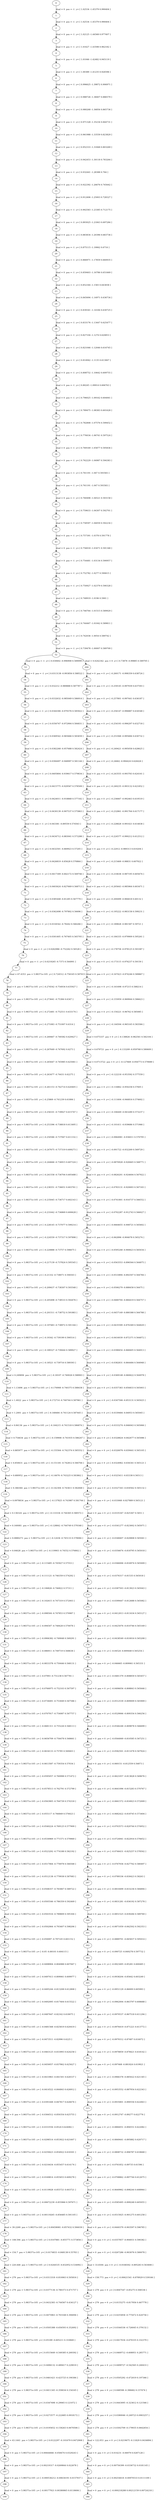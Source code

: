 digraph G {
0;
1;
2;
3;
4;
5;
6;
7;
8;
9;
10;
11;
12;
13;
14;
15;
16;
17;
18;
19;
20;
21;
22;
23;
24;
25;
26;
27;
28;
29;
30;
31;
32;
33;
34;
35;
36;
37;
38;
39;
40;
41;
42;
43;
44;
45;
46;
47;
48;
49;
50;
51;
52;
53;
54;
55;
56;
57;
58;
59;
60;
61;
62;
63;
64;
65;
66;
67;
68;
69;
70;
71;
72;
73;
74;
75;
76;
77;
78;
79;
80;
81;
82;
83;
84;
85;
86;
87;
88;
89;
90;
91;
92;
93;
94;
95;
96;
97;
98;
99;
100;
101;
102;
103;
104;
105;
106;
107;
108;
109;
110;
111;
112;
113;
114;
115;
116;
117;
118;
119;
120;
121;
122;
123;
124;
125;
126;
127;
128;
129;
130;
131;
132;
133;
134;
135;
136;
137;
138;
139;
140;
141;
142;
143;
144;
145;
146;
147;
148;
149;
150;
151;
152;
153;
154;
155;
156;
157;
158;
159;
160;
161;
162;
163;
164;
165;
166;
167;
168;
169;
170;
171;
172;
173;
174;
175;
176;
177;
178;
179;
180;
181;
182;
183;
184;
185;
186;
187;
188;
189;
190;
191;
192;
193;
194;
195;
196;
197;
198;
199;
200;
201;
202;
203;
204;
205;
206;
207;
208;
209;
210;
211;
212;
213;
214;
215;
216;
217;
218;
219;
220;
221;
222;
223;
224;
225;
226;
227;
228;
229;
230;
231;
232;
233;
234;
235;
236;
237;
238;
239;
240;
241;
242;
243;
244;
245;
246;
247;
248;
249;
250;
251;
252;
253;
254;
255;
256;
257;
258;
259;
260;
261;
262;
263;
264;
265;
266;
267;
268;
269;
270;
271;
272;
273;
274;
275;
276;
277;
278;
279;
280;
281;
282;
283;
284;
285;
286;
287;
288;
289;
290;
291;
292;
293;
294;
295;
296;
297;
298;
299;
300;
301;
302;
303;
304;
305;
306;
307;
308;
309;
310;
311;
312;
313;
314;
315;
316;
317;
318;
319;
320;
321;
322;
323;
324;
325;
326;
327;
328;
329;
330;
331;
332;
333;
334;
335;
336;
337;
338;
339;
340;
341;
342;
343;
344;
345;
346;
0->1 [label="dual = 0  pos = -1  y= [ 1.02534 -1.45379 0.990404 ]"];
1->2 [label="dual = 0  pos = -1  y= [ 1.02534 -1.45379 0.990404 ]"];
2->3 [label="dual = 0  pos = -1  y= [ 1.02125 -1.44568 0.977407 ]"];
3->4 [label="dual = 0  pos = -1  y= [ 1.01627 -1.43598 0.962182 ]"];
4->5 [label="dual = 0  pos = -1  y= [ 1.01046 -1.42482 0.945119 ]"];
5->6 [label="dual = 0  pos = -1  y= [ 1.00389 -1.41235 0.926596 ]"];
6->7 [label="dual = 0  pos = -1  y= [ 0.996625 -1.39872 0.906971 ]"];
7->8 [label="dual = 0  pos = -1  y= [ 0.988726 -1.38407 0.886579 ]"];
8->9 [label="dual = 0  pos = -1  y= [ 0.980268 -1.36856 0.865736 ]"];
9->10 [label="dual = 0  pos = -1  y= [ 0.971328 -1.35234 0.844731 ]"];
10->11 [label="dual = 0  pos = -1  y= [ 0.961988 -1.33559 0.823829 ]"];
11->12 [label="dual = 0  pos = -1  y= [ 0.952333 -1.31848 0.803269 ]"];
12->13 [label="dual = 0  pos = -1  y= [ 0.942453 -1.30118 0.783264 ]"];
13->14 [label="dual = 0  pos = -1  y= [ 0.932441 -1.28388 0.764 ]"];
14->15 [label="dual = 0  pos = -1  y= [ 0.922392 -1.26676 0.745642 ]"];
15->16 [label="dual = 0  pos = -1  y= [ 0.912406 -1.25003 0.728327 ]"];
16->17 [label="dual = 0  pos = -1  y= [ 0.902583 -1.23385 0.712175 ]"];
17->18 [label="dual = 0  pos = -1  y= [ 0.893025 -1.21843 0.697284 ]"];
18->19 [label="dual = 0  pos = -1  y= [ 0.883834 -1.20396 0.683736 ]"];
19->20 [label="dual = 0  pos = -1  y= [ 0.875115 -1.19062 0.6716 ]"];
20->21 [label="dual = 0  pos = -1  y= [ 0.866971 -1.17859 0.660935 ]"];
21->22 [label="dual = 0  pos = -1  y= [ 0.859403 -1.16786 0.651669 ]"];
22->23 [label="dual = 0  pos = -1  y= [ 0.852344 -1.1583 0.643658 ]"];
23->24 [label="dual = 0  pos = -1  y= [ 0.845694 -1.14971 0.636734 ]"];
24->25 [label="dual = 0  pos = -1  y= [ 0.839341 -1.14184 0.630725 ]"];
25->26 [label="dual = 0  pos = -1  y= [ 0.833176 -1.13447 0.625477 ]"];
26->27 [label="dual = 0  pos = -1  y= [ 0.827104 -1.1274 0.620853 ]"];
27->28 [label="dual = 0  pos = -1  y= [ 0.821046 -1.12046 0.616745 ]"];
28->29 [label="dual = 0  pos = -1  y= [ 0.814942 -1.1135 0.613067 ]"];
29->30 [label="dual = 0  pos = -1  y= [ 0.808752 -1.10642 0.609755 ]"];
30->31 [label="dual = 0  pos = -1  y= [ 0.80245 -1.09914 0.606763 ]"];
31->32 [label="dual = 0  pos = -1  y= [ 0.796025 -1.09162 0.604061 ]"];
32->33 [label="dual = 0  pos = -1  y= [ 0.789475 -1.08383 0.601628 ]"];
33->34 [label="dual = 0  pos = -1  y= [ 0.782808 -1.07576 0.599452 ]"];
34->35 [label="dual = 0  pos = -1  y= [ 0.776034 -1.06741 0.597524 ]"];
35->36 [label="dual = 0  pos = -1  y= [ 0.769169 -1.05877 0.595836 ]"];
36->37 [label="dual = 0  pos = -1  y= [ 0.762229 -1.04987 0.594383 ]"];
37->38 [label="dual = 0  pos = -1  y= [ 0.761191 -1.047 0.593583 ]"];
38->39 [label="dual = 0  pos = -1  y= [ 0.761191 -1.047 0.593583 ]"];
39->40 [label="dual = 0  pos = -1  y= [ 0.760498 -1.04521 0.593158 ]"];
40->41 [label="dual = 0  pos = -1  y= [ 0.759633 -1.04307 0.592701 ]"];
41->42 [label="dual = 0  pos = -1  y= [ 0.758597 -1.04059 0.592234 ]"];
42->43 [label="dual = 0  pos = -1  y= [ 0.757391 -1.0378 0.591778 ]"];
43->44 [label="dual = 0  pos = -1  y= [ 0.756018 -1.03471 0.591348 ]"];
44->45 [label="dual = 0  pos = -1  y= [ 0.754481 -1.03134 0.590957 ]"];
45->46 [label="dual = 0  pos = -1  y= [ 0.752782 -1.0277 0.590615 ]"];
46->47 [label="dual = 0  pos = -1  y= [ 0.750927 -1.02379 0.590328 ]"];
47->48 [label="dual = 0  pos = -1  y= [ 0.748919 -1.0196 0.5901 ]"];
48->49 [label="dual = 0  pos = -1  y= [ 0.746764 -1.01515 0.589929 ]"];
49->50 [label="dual = 0  pos = -1  y= [ 0.744467 -1.01042 0.589811 ]"];
50->51 [label="dual = 0  pos = -1  y= [ 0.742036 -1.0054 0.589742 ]"];
51->52 [label="dual = 0  pos = -1  y= [ 0.739478 -1.00007 0.589709 ]"];
52->53 [label="dual = 0  pos = -1  y= [ 0.030602 -0.996908 0.589099 ]"];
53->54 [label="dual = 0  pos = -1  y= [ 0.0313138 -0.993856 0.588522 ]"];
54->55 [label="dual = 0  pos = -1  y= [ 0.032212 -0.989888 0.587787 ]"];
55->56 [label="dual = 0  pos = -1  y= [ 0.0332632 -0.985049 0.586914 ]"];
56->57 [label="dual = 0  pos = -1  y= [ 0.0344306 -0.979376 0.585922 ]"];
57->58 [label="dual = 0  pos = -1  y= [ 0.0356747 -0.972904 0.584831 ]"];
58->59 [label="dual = 0  pos = -1  y= [ 0.0369542 -0.965666 0.583659 ]"];
59->60 [label="dual = 0  pos = -1  y= [ 0.0382268 -0.957688 0.582424 ]"];
60->61 [label="dual = 0  pos = -1  y= [ 0.0394497 -0.948997 0.581144 ]"];
61->62 [label="dual = 0  pos = -1  y= [ 0.0405804 -0.939617 0.579834 ]"];
62->63 [label="dual = 0  pos = -1  y= [ 0.0415775 -0.929567 0.578509 ]"];
63->64 [label="dual = 0  pos = -1  y= [ 0.0424011 -0.918868 0.577182 ]"];
64->65 [label="dual = 0  pos = -1  y= [ 0.0430139 -0.907537 0.575863 ]"];
65->66 [label="dual = 0  pos = -1  y= [ 0.043381 -0.89559 0.574563 ]"];
66->67 [label="dual = 0  pos = -1  y= [ 0.0434712 -0.883041 0.573288 ]"];
67->68 [label="dual = 0  pos = -1  y= [ 0.0432501 -0.869923 0.57205 ]"];
68->69 [label="dual = 0  pos = -1  y= [ 0.0426819 -0.85628 0.570864 ]"];
69->70 [label="dual = 0  pos = -1  y= [ 0.0417309 -0.842172 0.569746 ]"];
70->71 [label="dual = 0  pos = -1  y= [ 0.0403624 -0.827669 0.568713 ]"];
71->72 [label="dual = 0  pos = -1  y= [ 0.0385448 -0.81285 0.567779 ]"];
72->73 [label="dual = 0  pos = -1  y= [ 0.0362498 -0.797802 0.56696 ]"];
73->74 [label="dual = 0  pos = -1  y= [ 0.0334542 -0.78262 0.566266 ]"];
74->75 [label="dual = 0  pos = -1  y= [ 0.0301405 -0.767405 0.565705 ]"];
75->76 [label="dual = 0  pos = -1  y= [ 0.0262986 -0.752262 0.56528 ]"];
76->77 [label="dual = 0  pos = -1  y= [ 0.0219265 -0.7373 0.564991 ]"];
77->78 [label="dual = 67.4353  pos = 5.98371e-105  y= [ 0.724512 -0.756165 0.587015 ]"];
78->79 [label="dual = 0  pos = 5.98371e-105  y= [ -0.274542 -0.754934 0.635927 ]"];
79->80 [label="dual = 0  pos = 5.98371e-105  y= [ -0.273641 -0.75384 0.6347 ]"];
80->81 [label="dual = 0  pos = 5.98371e-105  y= [ -0.272481 -0.752511 0.633174 ]"];
81->82 [label="dual = 0  pos = 5.98371e-105  y= [ -0.271083 -0.751007 0.6314 ]"];
82->83 [label="dual = 0  pos = 5.98371e-105  y= [ -0.269467 -0.749382 0.629427 ]"];
83->84 [label="dual = 0  pos = 5.98371e-105  y= [ -0.267649 -0.747692 0.6273 ]"];
84->85 [label="dual = 0  pos = 5.98371e-105  y= [ -0.265647 -0.745985 0.625061 ]"];
85->86 [label="dual = 0  pos = 5.98371e-105  y= [ -0.263477 -0.74431 0.62275 ]"];
86->87 [label="dual = 0  pos = 5.98371e-105  y= [ -0.261153 -0.742714 0.620405 ]"];
87->88 [label="dual = 0  pos = 5.98371e-105  y= [ -0.25869 -0.741239 0.61806 ]"];
88->89 [label="dual = 0  pos = 5.98371e-105  y= [ -0.256101 -0.739927 0.615747 ]"];
89->90 [label="dual = 0  pos = 5.98371e-105  y= [ -0.253396 -0.738818 0.613495 ]"];
90->91 [label="dual = 0  pos = 5.98371e-105  y= [ -0.250586 -0.737947 0.611332 ]"];
91->92 [label="dual = 0  pos = 5.98371e-105  y= [ -0.247675 -0.737319 0.609273 ]"];
92->93 [label="dual = 0  pos = 5.98371e-105  y= [ -0.244666 -0.736915 0.607324 ]"];
93->94 [label="dual = 0  pos = 5.98371e-105  y= [ -0.241558 -0.736704 0.605488 ]"];
94->95 [label="dual = 0  pos = 5.98371e-105  y= [ -0.238351 -0.736651 0.603761 ]"];
95->96 [label="dual = 0  pos = 5.98371e-105  y= [ -0.235045 -0.736717 0.602143 ]"];
96->97 [label="dual = 0  pos = 5.98371e-105  y= [ -0.231642 -0.736869 0.600628 ]"];
97->98 [label="dual = 0  pos = 5.98371e-105  y= [ -0.228145 -0.737077 0.599214 ]"];
98->99 [label="dual = 0  pos = 5.98371e-105  y= [ -0.224559 -0.737317 0.597898 ]"];
99->100 [label="dual = 0  pos = 5.98371e-105  y= [ -0.220888 -0.73757 0.596675 ]"];
100->101 [label="dual = 0  pos = 5.98371e-105  y= [ -0.217139 -0.737824 0.595545 ]"];
101->102 [label="dual = 0  pos = 5.98371e-105  y= [ -0.21332 -0.738071 0.594503 ]"];
102->103 [label="dual = 0  pos = 5.98371e-105  y= [ -0.209437 -0.738307 0.593548 ]"];
103->104 [label="dual = 0  pos = 5.98371e-105  y= [ -0.205498 -0.738533 0.592676 ]"];
104->105 [label="dual = 0  pos = 5.98371e-105  y= [ -0.201511 -0.738752 0.591883 ]"];
105->106 [label="dual = 0  pos = 5.98371e-105  y= [ -0.197483 -0.738972 0.591164 ]"];
106->107 [label="dual = 0  pos = 5.98371e-105  y= [ -0.19342 -0.739199 0.590514 ]"];
107->108 [label="dual = 0  pos = 5.98371e-105  y= [ -0.189327 -0.739444 0.589927 ]"];
108->109 [label="dual = 0  pos = 5.98371e-105  y= [ -0.18521 -0.739716 0.589393 ]"];
109->110 [label="dual = 0.249694  pos = 5.98371e-105  y= [ -0.18107 -0.740026 0.588903 ]"];
110->111 [label="dual = 1.13496  pos = 5.98371e-105  y= [ -0.176908 -0.740375 0.588438 ]"];
111->112 [label="dual = 1.4022  pos = 5.98371e-105  y= [ -0.172714 -0.740744 0.587961 ]"];
112->113 [label="dual = 1.2001  pos = 5.98371e-105  y= [ -0.168484 -0.741124 0.587445 ]"];
113->114 [label="dual = 0.84136  pos = 5.98371e-105  y= [ -0.164215 -0.741518 0.586874 ]"];
114->115 [label="dual = 0.754634  pos = 5.98371e-105  y= [ -0.159908 -0.741935 0.586247 ]"];
115->116 [label="dual = 0.885977  pos = 5.98371e-105  y= [ -0.155564 -0.742374 0.585552 ]"];
116->117 [label="dual = 0.850631  pos = 5.98371e-105  y= [ -0.151181 -0.742812 0.584764 ]"];
117->118 [label="dual = 0.680952  pos = 5.98371e-105  y= [ -0.14676 -0.743225 0.583862 ]"];
118->119 [label="dual = 0.366364  pos = 5.98371e-105  y= [ -0.142304 -0.743611 0.582848 ]"];
119->120 [label="dual = 0.0978834  pos = 5.98371e-105  y= [ -0.137825 -0.743987 0.581744 ]"];
120->121 [label="dual = 0.136324  pos = 5.98371e-105  y= [ -0.133334 -0.744365 0.580572 ]"];
121->122 [label="dual = 0.160081  pos = 5.98371e-105  y= [ -0.128842 -0.744749 0.579348 ]"];
122->123 [label="dual = 0.0880273  pos = 5.98371e-105  y= [ -0.12436 -0.745133 0.578084 ]"];
123->124 [label="dual = 0.04628  pos = 5.98371e-105  y= [ -0.119903 -0.74552 0.576802 ]"];
124->125 [label="dual = 0  pos = 5.98371e-105  y= [ -0.115485 -0.745927 0.57553 ]"];
125->126 [label="dual = 0  pos = 5.98371e-105  y= [ -0.111121 -0.746359 0.574292 ]"];
126->127 [label="dual = 0  pos = 5.98371e-105  y= [ -0.106826 -0.746822 0.57311 ]"];
127->128 [label="dual = 0  pos = 5.98371e-105  y= [ -0.102615 -0.747319 0.572003 ]"];
128->129 [label="dual = 0  pos = 5.98371e-105  y= [ -0.098504 -0.747853 0.570987 ]"];
129->130 [label="dual = 0  pos = 5.98371e-105  y= [ -0.094507 -0.748428 0.570078 ]"];
130->131 [label="dual = 0  pos = 5.98371e-105  y= [ -0.0906382 -0.749048 0.569291 ]"];
131->132 [label="dual = 0  pos = 5.98371e-105  y= [ -0.086911 -0.749719 0.568638 ]"];
132->133 [label="dual = 0  pos = 5.98371e-105  y= [ -0.0833378 -0.750446 0.568131 ]"];
133->134 [label="dual = 0  pos = 5.98371e-105  y= [ -0.07993 -0.751238 0.567781 ]"];
134->135 [label="dual = 0  pos = 5.98371e-105  y= [ -0.0766975 -0.752103 0.567597 ]"];
135->136 [label="dual = 0  pos = 5.98371e-105  y= [ -0.0736491 -0.753049 0.567586 ]"];
136->137 [label="dual = 0  pos = 5.98371e-105  y= [ -0.0707917 -0.754087 0.567757 ]"];
137->138 [label="dual = 0  pos = 5.98371e-105  y= [ -0.0681311 -0.755226 0.568113 ]"];
138->139 [label="dual = 0  pos = 5.98371e-105  y= [ -0.0656709 -0.756478 0.568661 ]"];
139->140 [label="dual = 0  pos = 5.98371e-105  y= [ -0.0634133 -0.75785 0.569403 ]"];
140->141 [label="dual = 0  pos = 5.98371e-105  y= [ -0.0613587 -0.759354 0.57034 ]"];
141->142 [label="dual = 0  pos = 5.98371e-105  y= [ -0.0595057 -0.760998 0.571472 ]"];
142->143 [label="dual = 0  pos = 5.98371e-105  y= [ -0.0578513 -0.762791 0.572799 ]"];
143->144 [label="dual = 0  pos = 5.98371e-105  y= [ -0.0563905 -0.764739 0.574318 ]"];
144->145 [label="dual = 0  pos = 5.98371e-105  y= [ -0.055117 -0.766849 0.576023 ]"];
145->146 [label="dual = 0  pos = 5.98371e-105  y= [ -0.0540224 -0.769125 0.577909 ]"];
146->147 [label="dual = 0  pos = 5.98371e-105  y= [ -0.0530969 -0.771571 0.579969 ]"];
147->148 [label="dual = 0  pos = 5.98371e-105  y= [ -0.0523292 -0.774188 0.582192 ]"];
148->149 [label="dual = 0  pos = 5.98371e-105  y= [ -0.0517064 -0.776978 0.584568 ]"];
149->150 [label="dual = 0  pos = 5.98371e-105  y= [ -0.0512138 -0.779938 0.587083 ]"];
150->151 [label="dual = 0  pos = 5.98371e-105  y= [ -0.0508357 -0.783067 0.589722 ]"];
151->152 [label="dual = 0  pos = 5.98371e-105  y= [ -0.0505546 -0.786359 0.592469 ]"];
152->153 [label="dual = 0  pos = 5.98371e-105  y= [ -0.0503516 -0.789809 0.595304 ]"];
153->154 [label="dual = 0  pos = 5.98371e-105  y= [ -0.0502064 -0.793407 0.598206 ]"];
154->155 [label="dual = 0  pos = 5.98371e-105  y= [ -0.050097 -0.797145 0.601152 ]"];
155->156 [label="dual = 0  pos = 5.98371e-105  y= [ -0.05 -0.80101 0.604115 ]"];
156->157 [label="dual = 0  pos = 5.98371e-105  y= [ -0.0498904 -0.804988 0.607067 ]"];
157->158 [label="dual = 0  pos = 5.98371e-105  y= [ -0.0497413 -0.809061 0.609977 ]"];
158->159 [label="dual = 0  pos = 5.98371e-105  y= [ -0.0495244 -0.813208 0.612808 ]"];
159->160 [label="dual = 0  pos = 5.98371e-105  y= [ -0.0492095 -0.817404 0.615522 ]"];
160->161 [label="dual = 0  pos = 5.98371e-105  y= [ -0.0487647 -0.82162 0.618075 ]"];
161->162 [label="dual = 0  pos = 5.98371e-105  y= [ -0.0481568 -0.825819 0.620419 ]"];
162->163 [label="dual = 0  pos = 5.98371e-105  y= [ -0.0473511 -0.82996 0.6225 ]"];
163->164 [label="dual = 0  pos = 5.98371e-105  y= [ -0.0463125 -0.833993 0.624258 ]"];
164->165 [label="dual = 0  pos = 5.98371e-105  y= [ -0.0450057 -0.837862 0.625627 ]"];
165->166 [label="dual = 0  pos = 5.98371e-105  y= [ -0.0433963 -0.841501 0.626537 ]"];
166->167 [label="dual = 0  pos = 5.98371e-105  y= [ -0.0414522 -0.844843 0.626912 ]"];
167->168 [label="dual = 0  pos = 5.98371e-105  y= [ -0.0391448 -0.847817 0.626676 ]"];
168->169 [label="dual = 0  pos = 5.98371e-105  y= [ -0.0364512 -0.850354 0.625755 ]"];
169->170 [label="dual = 0  pos = 5.98371e-105  y= [ -0.0333556 -0.8524 0.624082 ]"];
170->171 [label="dual = 0  pos = 5.98371e-105  y= [ -0.0298514 -0.853922 0.621607 ]"];
171->172 [label="dual = 0  pos = 5.98371e-105  y= [ -0.0259423 -0.854922 0.618301 ]"];
172->173 [label="dual = 0  pos = 5.98371e-105  y= [ -0.0216434 -0.855457 0.614174 ]"];
173->174 [label="dual = 0  pos = 5.98371e-105  y= [ -0.0169814 -0.855653 0.609278 ]"];
174->175 [label="dual = 0  pos = 5.98371e-105  y= [ -0.0119928 -0.855721 0.603721 ]"];
175->176 [label="dual = 0  pos = 5.98371e-105  y= [ -0.00672239 -0.855966 0.597671 ]"];
176->177 [label="dual = 0  pos = 5.98371e-105  y= [ -0.00119265 -0.856485 0.591105 ]"];
177->178 [label="dual = 39.2269  pos = 5.98371e-105  y= [ 0.00458081 -0.857432 0.584039 ]"];
178->179 [label="dual = 108.594  pos = 5.98371e-105  y= [ 0.0107881 -0.855771 0.573856 ]"];
179->180 [label="dual = 154.7  pos = 5.98371e-105  y= [ 0.0174833 -0.848138 0.55783 ]"];
180->181 [label="dual = 220.448  pos = 5.98371e-105  y= [ 0.0244535 -0.832952 0.534992 ]"];
181->182 [label="dual = 279  pos = 5.98371e-105  y= [ 0.0313318 -0.810063 0.505816 ]"];
182->183 [label="dual = 279  pos = 5.98371e-105  y= [ 0.0377136 -0.780373 0.471757 ]"];
183->184 [label="dual = 279  pos = 5.98371e-105  y= [ 0.0432383 -0.744567 0.434127 ]"];
184->185 [label="dual = 279  pos = 5.98371e-105  y= [ 0.0475963 -0.703168 0.394094 ]"];
185->186 [label="dual = 279  pos = 5.98371e-105  y= [ 0.0505388 -0.656593 0.352692 ]"];
186->187 [label="dual = 279  pos = 5.98371e-105  y= [ 0.05189 -0.605211 0.310849 ]"];
187->188 [label="dual = 279  pos = 5.98371e-105  y= [ 0.0515649 -0.549385 0.269392 ]"];
188->189 [label="dual = 279  pos = 5.98371e-105  y= [ 0.0496132 -0.489417 0.229019 ]"];
189->190 [label="dual = 279  pos = 5.98371e-105  y= [ 0.0461421 -0.425725 0.190384 ]"];
190->191 [label="dual = 279  pos = 5.98371e-105  y= [ 0.0411345 -0.359034 0.154165 ]"];
191->192 [label="dual = 279  pos = 5.98371e-105  y= [ 0.0347498 -0.29065 0.121072 ]"];
192->193 [label="dual = 279  pos = 5.98371e-105  y= [ 0.0273577 -0.222685 0.0918172 ]"];
193->194 [label="dual = 279  pos = 5.98371e-105  y= [ 0.0195652 -0.158263 0.0670506 ]"];
194->195 [label="dual = 43.1441  pos = 5.98371e-105  y= [ 0.0122297 -0.101679 0.0472908 ]"];
195->196 [label="dual = 0  pos = 5.98371e-105  y= [ 0.00644846 -0.058474 0.0329243 ]"];
196->197 [label="dual = 0  pos = 5.98371e-105  y= [ 0.00219317 -0.0269844 0.022678 ]"];
197->198 [label="dual = 0  pos = 5.98371e-105  y= [ -0.000536212 -0.00634191 0.0157937 ]"];
198->199 [label="dual = 0  pos = 5.98371e-105  y= [ -0.00177921 0.00380865 0.0118606 ]"];
52->200 [label="dual = 0.0242342  pos = 0  y= [ 0.73878 -0.99885 0.589705 ]"];
200->201 [label="dual = 0  pos = 0  y= [ -0.260171 -0.998359 0.638724 ]"];
201->202 [label="dual = 0  pos = 0  y= [ -0.259145 -0.997939 0.637593 ]"];
202->203 [label="dual = 0  pos = 0  y= [ -0.257801 -0.997441 0.636187 ]"];
203->204 [label="dual = 0  pos = 0  y= [ -0.256147 -0.996887 0.634548 ]"];
204->205 [label="dual = 0  pos = 0  y= [ -0.254193 -0.996297 0.632718 ]"];
205->206 [label="dual = 0  pos = 0  y= [ -0.251948 -0.995684 0.630732 ]"];
206->207 [label="dual = 0  pos = 0  y= [ -0.249421 -0.995058 0.628625 ]"];
207->208 [label="dual = 0  pos = 0  y= [ -0.24662 -0.994424 0.626426 ]"];
208->209 [label="dual = 0  pos = 0  y= [ -0.243555 -0.993783 0.624161 ]"];
209->210 [label="dual = 0  pos = 0  y= [ -0.240235 -0.993132 0.621852 ]"];
210->211 [label="dual = 0  pos = 0  y= [ -0.236667 -0.992463 0.619519 ]"];
211->212 [label="dual = 0  pos = 0  y= [ -0.232861 -0.991764 0.617177 ]"];
212->213 [label="dual = 0  pos = 0  y= [ -0.228828 -0.991021 0.614838 ]"];
213->214 [label="dual = 0  pos = 0  y= [ -0.224577 -0.990212 0.612512 ]"];
214->215 [label="dual = 0  pos = 0  y= [ -0.22012 -0.989313 0.610204 ]"];
215->216 [label="dual = 0  pos = 0  y= [ -0.215469 -0.98831 0.607922 ]"];
216->217 [label="dual = 0  pos = 0  y= [ -0.210638 -0.987195 0.605674 ]"];
217->218 [label="dual = 0  pos = 0  y= [ -0.205643 -0.985964 0.603471 ]"];
218->219 [label="dual = 0  pos = 0  y= [ -0.200499 -0.984618 0.60132 ]"];
219->220 [label="dual = 0  pos = 0  y= [ -0.195222 -0.983158 0.599231 ]"];
220->221 [label="dual = 0  pos = 0  y= [ -0.189828 -0.981587 0.59721 ]"];
221->222 [label="dual = 0  pos = 0  y= [ -0.184335 -0.979909 0.595261 ]"];
222->223 [label="dual = 0  pos = 0  y= [ -0.178758 -0.978125 0.593387 ]"];
223->224 [label="dual = 0  pos = 0  y= [ -0.173115 -0.976237 0.59159 ]"];
224->225 [label="dual = 0  pos = 0  y= [ -0.167423 -0.974246 0.589867 ]"];
225->226 [label="dual = 0  pos = 0  y= [ -0.161698 -0.97215 0.588214 ]"];
226->227 [label="dual = 0  pos = 0  y= [ -0.155959 -0.969944 0.586623 ]"];
227->228 [label="dual = 0  pos = 0  y= [ -0.150221 -0.96762 0.585085 ]"];
228->229 [label="dual = 0  pos = 0  y= [ -0.144504 -0.965165 0.583584 ]"];
229->230 [label="dual = 0.675337  pos = 0  y= [ -0.138826 -0.962561 0.582104 ]"];
230->231 [label="dual = 0.679721  pos = 0  y= [ -0.133209 -0.959768 0.580609 ]"];
231->232 [label="dual = 0.0713722  pos = 0  y= [ -0.127669 -0.956773 0.579089 ]"];
232->233 [label="dual = 0  pos = 0  y= [ -0.122218 -0.953592 0.577559 ]"];
233->234 [label="dual = 0  pos = 0  y= [ -0.116862 -0.950258 0.57605 ]"];
234->235 [label="dual = 0  pos = 0  y= [ -0.111604 -0.946816 0.574602 ]"];
235->236 [label="dual = 0  pos = 0  y= [ -0.106449 -0.943289 0.573237 ]"];
236->237 [label="dual = 0  pos = 0  y= [ -0.101411 -0.939686 0.571966 ]"];
237->238 [label="dual = 0  pos = 0  y= [ -0.0964981 -0.936011 0.570795 ]"];
238->239 [label="dual = 0  pos = 0  y= [ -0.091722 -0.932269 0.569729 ]"];
239->240 [label="dual = 0  pos = 0  y= [ -0.0870928 -0.928465 0.568771 ]"];
240->241 [label="dual = 0  pos = 0  y= [ -0.0826201 -0.924604 0.567922 ]"];
241->242 [label="dual = 0  pos = 0  y= [ -0.0783131 -0.920693 0.567183 ]"];
242->243 [label="dual = 0  pos = 0  y= [ -0.0741801 -0.916737 0.566552 ]"];
243->244 [label="dual = 0  pos = 0  y= [ -0.0702287 -0.912743 0.566027 ]"];
244->245 [label="dual = 0  pos = 0  y= [ -0.0664655 -0.908721 0.565602 ]"];
245->246 [label="dual = 0  pos = 0  y= [ -0.062896 -0.904678 0.565274 ]"];
246->247 [label="dual = 0  pos = 0  y= [ -0.0595248 -0.900623 0.565034 ]"];
247->248 [label="dual = 0  pos = 0  y= [ -0.0563553 -0.896564 0.564875 ]"];
248->249 [label="dual = 0  pos = 0  y= [ -0.0533894 -0.892507 0.564784 ]"];
249->250 [label="dual = 0  pos = 0  y= [ -0.0506279 -0.888458 0.56475 ]"];
250->251 [label="dual = 0  pos = 0  y= [ -0.0480704 -0.884419 0.564757 ]"];
251->252 [label="dual = 0  pos = 0  y= [ -0.0457149 -0.880388 0.564788 ]"];
252->253 [label="dual = 0  pos = 0  y= [ -0.0435599 -0.876369 0.564829 ]"];
253->254 [label="dual = 0  pos = 0  y= [ -0.0416039 -0.872371 0.564872 ]"];
254->255 [label="dual = 0  pos = 0  y= [ -0.0398454 -0.868405 0.564913 ]"];
255->256 [label="dual = 0  pos = 0  y= [ -0.0382831 -0.864484 0.564948 ]"];
256->257 [label="dual = 0  pos = 0  y= [ -0.0369148 -0.860622 0.564978 ]"];
257->258 [label="dual = 0  pos = 0  y= [ -0.0357383 -0.856833 0.565003 ]"];
258->259 [label="dual = 0  pos = 0  y= [ -0.0347506 -0.853131 0.565025 ]"];
259->260 [label="dual = 0  pos = 0  y= [ -0.0339484 -0.84953 0.565045 ]"];
260->261 [label="dual = 0  pos = 0  y= [ -0.0333274 -0.846043 0.565066 ]"];
261->262 [label="dual = 0  pos = 0  y= [ -0.0328824 -0.842677 0.565086 ]"];
262->263 [label="dual = 0  pos = 0  y= [ -0.0326076 -0.839441 0.565105 ]"];
263->264 [label="dual = 0  pos = 0  y= [ -0.0324962 -0.836341 0.565121 ]"];
264->265 [label="dual = 0  pos = 0  y= [ -0.0325411 -0.83338 0.56513 ]"];
265->266 [label="dual = 0  pos = 0  y= [ -0.0327343 -0.830562 0.565132 ]"];
266->267 [label="dual = 0  pos = 0  y= [ -0.033068 -0.827889 0.565121 ]"];
267->268 [label="dual = 0  pos = 0  y= [ -0.0335347 -0.825367 0.5651 ]"];
268->269 [label="dual = 0  pos = 0  y= [ -0.0341277 -0.823002 0.565071 ]"];
269->270 [label="dual = 0  pos = 0  y= [ -0.0348407 -0.820808 0.565041 ]"];
270->271 [label="dual = 0  pos = 0  y= [ -0.0356674 -0.818795 0.565018 ]"];
271->272 [label="dual = 0  pos = 0  y= [ -0.0366006 -0.816974 0.565009 ]"];
272->273 [label="dual = 0  pos = 0  y= [ -0.0376317 -0.81535 0.565018 ]"];
273->274 [label="dual = 0  pos = 0  y= [ -0.0387503 -0.813923 0.565043 ]"];
274->275 [label="dual = 0  pos = 0  y= [ -0.0399447 -0.812688 0.565082 ]"];
275->276 [label="dual = 0  pos = 0  y= [ -0.0412013 -0.811634 0.565127 ]"];
276->277 [label="dual = 0  pos = 0  y= [ -0.0425076 -0.810746 0.565169 ]"];
277->278 [label="dual = 0  pos = 0  y= [ -0.0438549 -0.810016 0.565208 ]"];
278->279 [label="dual = 0  pos = 0  y= [ -0.04524 -0.809448 0.565254 ]"];
279->280 [label="dual = 0  pos = 0  y= [ -0.046665 -0.809061 0.565331 ]"];
280->281 [label="dual = 0  pos = 0  y= [ -0.0481379 -0.808859 0.565457 ]"];
281->282 [label="dual = 0  pos = 0  y= [ -0.0496656 -0.808843 0.565646 ]"];
282->283 [label="dual = 0  pos = 0  y= [ -0.0512539 -0.809009 0.565909 ]"];
283->284 [label="dual = 0  pos = 0  y= [ -0.0529066 -0.809354 0.566256 ]"];
284->285 [label="dual = 0  pos = 0  y= [ -0.0546248 -0.809878 0.566699 ]"];
285->286 [label="dual = 0  pos = 0  y= [ -0.0564069 -0.810585 0.567251 ]"];
286->287 [label="dual = 0  pos = 0  y= [ -0.0582501 -0.811478 0.567924 ]"];
287->288 [label="dual = 0  pos = 0  y= [ -0.060151 -0.812559 0.56873 ]"];
288->289 [label="dual = 0  pos = 0  y= [ -0.0621057 -0.813828 0.569676 ]"];
289->290 [label="dual = 0  pos = 0  y= [ -0.0641096 -0.815283 0.570767 ]"];
290->291 [label="dual = 0  pos = 0  y= [ -0.0661572 -0.816923 0.572009 ]"];
291->292 [label="dual = 0  pos = 0  y= [ -0.0682422 -0.818745 0.573404 ]"];
292->293 [label="dual = 0  pos = 0  y= [ -0.0703573 -0.820744 0.574952 ]"];
293->294 [label="dual = 0  pos = 0  y= [ -0.0724941 -0.822916 0.576652 ]"];
294->295 [label="dual = 0  pos = 0  y= [ -0.0746431 -0.825257 0.578502 ]"];
295->296 [label="dual = 0  pos = 0  y= [ -0.0767936 -0.827762 0.580497 ]"];
296->297 [label="dual = 0  pos = 0  y= [ -0.0789336 -0.830423 0.58263 ]"];
297->298 [label="dual = 0  pos = 0  y= [ -0.0810499 -0.833236 0.584894 ]"];
298->299 [label="dual = 0  pos = 0  y= [ -0.0831281 -0.836192 0.587278 ]"];
299->300 [label="dual = 0  pos = 0  y= [ -0.0851525 -0.839284 0.589769 ]"];
300->301 [label="dual = 0  pos = 0  y= [ -0.0871059 -0.842502 0.592353 ]"];
301->302 [label="dual = 0  pos = 0  y= [ -0.0889701 -0.845837 0.595014 ]"];
302->303 [label="dual = 0  pos = 0  y= [ -0.090725 -0.849278 0.597732 ]"];
303->304 [label="dual = 0  pos = 0  y= [ -0.0923495 -0.85281 0.600485 ]"];
304->305 [label="dual = 0  pos = 0  y= [ -0.0938204 -0.85642 0.603249 ]"];
305->306 [label="dual = 0  pos = 0  y= [ -0.0951129 -0.86009 0.605993 ]"];
306->307 [label="dual = 0  pos = 0  y= [ -0.0962004 -0.863797 0.608688 ]"];
307->308 [label="dual = 0  pos = 0  y= [ -0.0970537 -0.867518 0.611294 ]"];
308->309 [label="dual = 0  pos = 0  y= [ -0.0976419 -0.871221 0.613772 ]"];
309->310 [label="dual = 0  pos = 0  y= [ -0.0979312 -0.87487 0.616072 ]"];
310->311 [label="dual = 0  pos = 0  y= [ -0.0978859 -0.878421 0.618142 ]"];
311->312 [label="dual = 0  pos = 0  y= [ -0.097468 -0.881824 0.619921 ]"];
312->313 [label="dual = 0  pos = 0  y= [ -0.0966378 -0.885022 0.621345 ]"];
313->314 [label="dual = 0  pos = 0  y= [ -0.0953552 -0.887954 0.622343 ]"];
314->315 [label="dual = 0  pos = 0  y= [ -0.0935801 -0.890556 0.622843 ]"];
315->316 [label="dual = 0  pos = 0  y= [ -0.0912747 -0.89277 0.622776 ]"];
316->317 [label="dual = 0  pos = 0  y= [ -0.0884051 -0.894551 0.622082 ]"];
317->318 [label="dual = 0  pos = 0  y= [ -0.0849441 -0.895882 0.620717 ]"];
318->319 [label="dual = 0  pos = 0  y= [ -0.0808732 -0.896787 0.618668 ]"];
319->320 [label="dual = 0  pos = 0  y= [ -0.0761852 -0.89735 0.61596 ]"];
320->321 [label="dual = 0  pos = 0  y= [ -0.0708862 -0.897744 0.612675 ]"];
321->322 [label="dual = 0  pos = 0  y= [ -0.0649962 -0.898244 0.608964 ]"];
322->323 [label="dual = 0  pos = 0  y= [ -0.0585495 -0.899248 0.605055 ]"];
323->324 [label="dual = 0  pos = 0  y= [ -0.0515925 -0.901275 0.601258 ]"];
324->325 [label="dual = 0  pos = 0  y= [ -0.0440379 -0.903597 0.596785 ]"];
325->326 [label="dual = 0  pos = 0  y= [ -0.0357857 -0.904931 0.590382 ]"];
326->327 [label="dual = 0  pos = 0  y= [ -0.0267286 -0.903076 0.580078 ]"];
327->328 [label="dual = 33.8304  pos = 0  y= [ -0.0168302 -0.895283 0.563608 ]"];
328->329 [label="dual = 158.773  pos = 0  y= [ -0.00621541 -0.878929 0.539166 ]"];
329->330 [label="dual = 279  pos = 0  y= [ 0.0047547 -0.85275 0.506536 ]"];
330->331 [label="dual = 279  pos = 0  y= [ 0.0155275 -0.817956 0.467778 ]"];
331->332 [label="dual = 279  pos = 0  y= [ 0.0255858 -0.775472 0.424756 ]"];
332->333 [label="dual = 279  pos = 0  y= [ 0.0344536 -0.726045 0.379132 ]"];
333->334 [label="dual = 279  pos = 0  y= [ 0.0417034 -0.670335 0.332379 ]"];
334->335 [label="dual = 279  pos = 0  y= [ 0.0469712 -0.608951 0.285771 ]"];
335->336 [label="dual = 279  pos = 0  y= [ 0.0499727 -0.542565 0.240433 ]"];
336->337 [label="dual = 279  pos = 0  y= [ 0.0505292 -0.472019 0.197366 ]"];
337->338 [label="dual = 279  pos = 0  y= [ 0.048598 -0.398482 0.157474 ]"];
338->339 [label="dual = 279  pos = 0  y= [ 0.0443095 -0.323612 0.121566 ]"];
339->340 [label="dual = 279  pos = 0  y= [ 0.0380046 -0.249723 0.0903257 ]"];
340->341 [label="dual = 279  pos = 0  y= [ 0.0302709 -0.179935 0.0642654 ]"];
341->342 [label="dual = 122.053  pos = 0  y= [ 0.0219675 -0.11829 0.0436894 ]"];
342->343 [label="dual = 0  pos = 0  y= [ 0.014231 -0.06979 0.0287128 ]"];
343->344 [label="dual = 0  pos = 0  y= [ 0.00756399 -0.0336732 0.0181145 ]"];
344->345 [label="dual = 0  pos = 0  y= [ 0.00254618 -0.00970533 0.0111109 ]"];
345->346 [label="dual = 0  pos = 0  y= [ -0.000218288 0.00212159 0.00724218 ]"];
}
